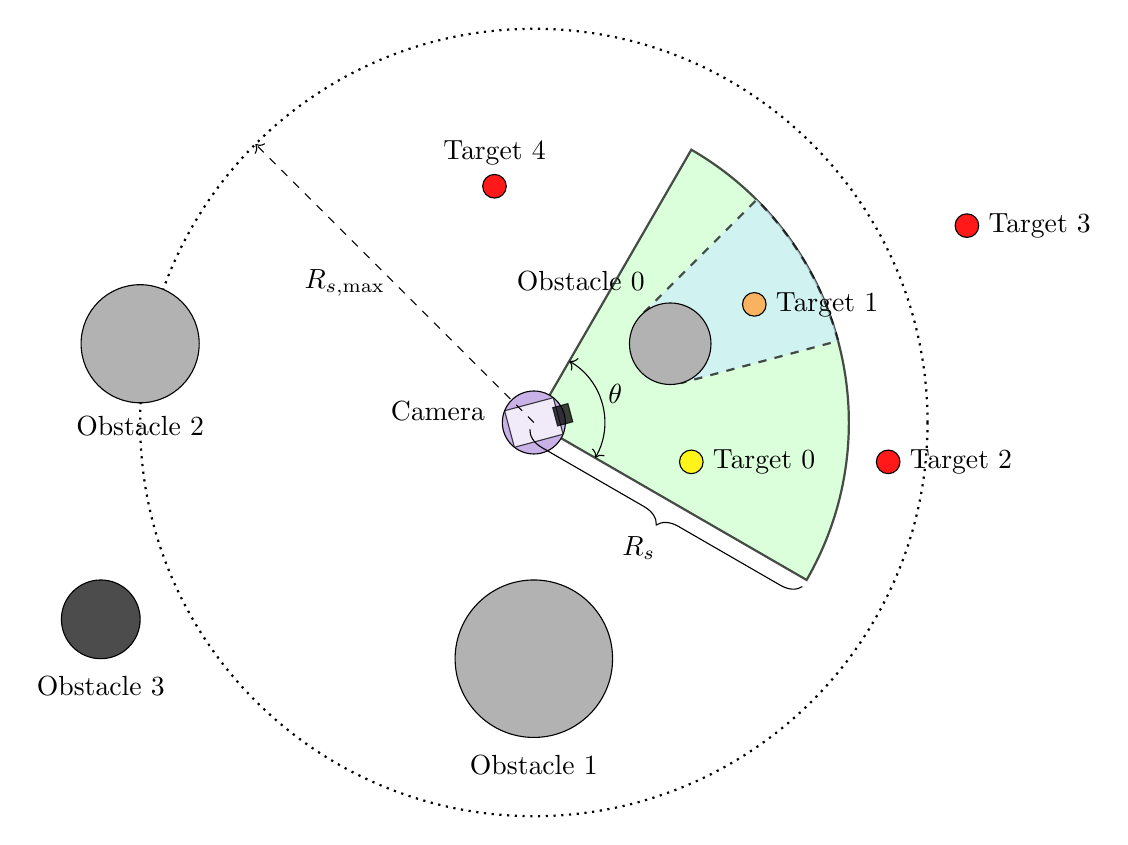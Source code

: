 \begin{tikzpicture}
  \draw[fill={white},thick,dotted]   (0,0) circle(5);
  \draw[fill={green!20},opacity=0.7,thick]       (-30:4) -- (0,0) -- (60:4) arc (60:-30:4) -- cycle;
  \draw[fill={cyan!20},opacity=0.7,thick,dashed] (15:{2 * cos(15)}) arc (15:45:{2 * cos(15)}) -- (45:4) arc (45:15:4) -- cycle;
  \draw[fill={blue!70!red!30!}]                  (0,0) circle(0.4) node[left,xshift=-0.5cm,yshift=0.15cm] {Camera};
  \draw[fill={white},opacity=0.75,rotate=15]     (0.32,0.24) -- (-0.32,0.24) -- (-0.32,-0.24) -- (0.32,-0.24) -- cycle;
  \draw[fill={black},opacity=0.75,rotate=15]     (0.28,0.12) -- (0.48,0.12) -- (0.48,-0.12) -- (0.28,-0.12) -- cycle;

  \draw[decorate,decoration={brace,mirror,amplitude=0.25cm,raise=0.1cm}] (0,0) -- (-30:4) node[midway,xshift=-0.4cm,yshift=-0.6cm] {$R_s$};
  \draw[->,dashed] (0,0)       -- (135:5)    node[left,pos=0.5]  {$R_{s,\max}$};
  \draw[<->]       (60:0.9) arc (60:-30:0.9) node[right,pos=0.4] {$\theta$};

  \draw[fill={black!30}]         (30:2)      circle({2 * sin(15)}) node[left,xshift=-0.2cm,yshift=0.8cm] {Obstacle 0};
  \draw[fill={black!30}]         (0,-3)      circle(1)             node[below,yshift=-1.1cm]             {Obstacle 1};
  \draw[fill={black!30}]         (-5,1)      circle(0.75)          node[below,yshift=-0.8cm]             {Obstacle 2};
  \draw[fill={black!70}]         (-5.5,-2.5) circle(0.5)           node[below,yshift=-0.6cm]             {Obstacle 3};
  \draw[fill={yellow!90}]        (2,-0.5)    circle(0.15)          node[right,xshift=0.15cm]             {Target 0};
  \draw[fill={yellow!50!red!60}] (2.8,1.5)   circle(0.15)          node[right,xshift=0.15cm]             {Target 1};
  \draw[fill={red!90}]           (4.5,-0.5)  circle(0.15)          node[right,xshift=0.15cm]             {Target 2};
  \draw[fill={red!90}]           (5.5,2.5)   circle(0.15)          node[right,xshift=0.15cm]             {Target 3};
  \draw[fill={red!90}]           (-0.5,3)    circle(0.15)          node[above,yshift=0.15cm]             {Target 4};
\end{tikzpicture}
